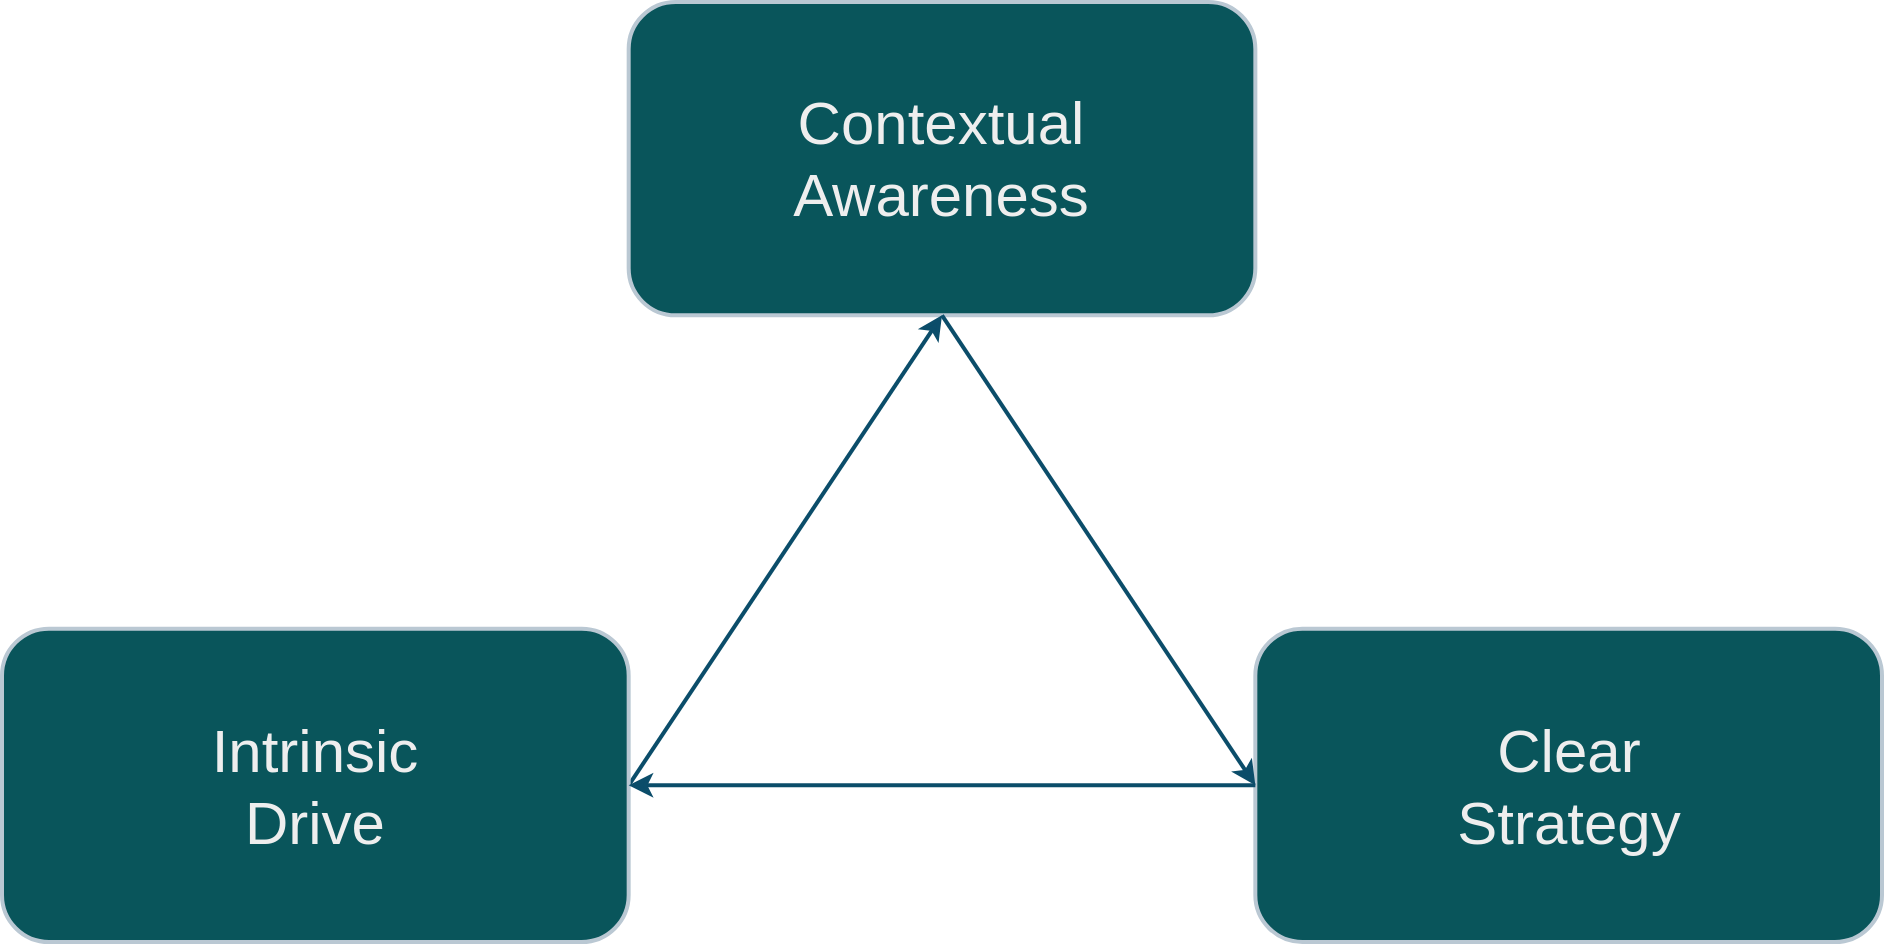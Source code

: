 <mxfile>
    <diagram id="piIeMQWpUwdeLsbxhuyu" name="Page-1">
        <mxGraphModel dx="623" dy="325" grid="1" gridSize="10" guides="1" tooltips="1" connect="1" arrows="1" fold="1" page="1" pageScale="1" pageWidth="1200" pageHeight="800" math="0" shadow="0">
            <root>
                <mxCell id="0"/>
                <mxCell id="1" parent="0"/>
                <mxCell id="13" value="" style="group" parent="1" vertex="1" connectable="0">
                    <mxGeometry x="100" y="40" width="940" height="470" as="geometry"/>
                </mxCell>
                <mxCell id="5" value="&lt;font&gt;&lt;span style=&quot;font-size: 30px&quot;&gt;Contextual&lt;br&gt;Awareness&lt;/span&gt;&lt;/font&gt;" style="whiteSpace=wrap;html=1;rounded=1;fillColor=#09555B;strokeColor=#BAC8D3;fontColor=#EEEEEE;strokeWidth=2;" parent="13" vertex="1">
                    <mxGeometry x="313.333" width="313.333" height="156.667" as="geometry"/>
                </mxCell>
                <mxCell id="6" value="&lt;font style=&quot;font-size: 30px&quot;&gt;Clear&lt;br&gt;Strategy&lt;/font&gt;" style="whiteSpace=wrap;html=1;rounded=1;fillColor=#09555B;strokeColor=#BAC8D3;fontColor=#EEEEEE;strokeWidth=2;" parent="13" vertex="1">
                    <mxGeometry x="626.667" y="313.333" width="313.333" height="156.667" as="geometry"/>
                </mxCell>
                <mxCell id="12" style="edgeStyle=none;orthogonalLoop=1;jettySize=auto;html=1;exitX=0.5;exitY=1;exitDx=0;exitDy=0;entryX=0;entryY=0.5;entryDx=0;entryDy=0;strokeColor=#0B4D6A;strokeWidth=2;" parent="13" source="5" target="6" edge="1">
                    <mxGeometry relative="1" as="geometry"/>
                </mxCell>
                <mxCell id="11" style="orthogonalLoop=1;jettySize=auto;html=1;exitX=1;exitY=0.5;exitDx=0;exitDy=0;entryX=0.5;entryY=1;entryDx=0;entryDy=0;strokeColor=#0B4D6A;strokeWidth=2;" parent="13" source="7" target="5" edge="1">
                    <mxGeometry relative="1" as="geometry"/>
                </mxCell>
                <mxCell id="7" value="&lt;font style=&quot;font-size: 30px&quot;&gt;Intrinsic&lt;br&gt;Drive&lt;/font&gt;" style="whiteSpace=wrap;html=1;rounded=1;fillColor=#09555B;strokeColor=#BAC8D3;fontColor=#EEEEEE;strokeWidth=2;" parent="13" vertex="1">
                    <mxGeometry y="313.333" width="313.333" height="156.667" as="geometry"/>
                </mxCell>
                <mxCell id="10" style="orthogonalLoop=1;jettySize=auto;html=1;exitX=0;exitY=0.5;exitDx=0;exitDy=0;entryX=1;entryY=0.5;entryDx=0;entryDy=0;strokeColor=#0B4D6A;strokeWidth=2;" parent="13" source="6" target="7" edge="1">
                    <mxGeometry relative="1" as="geometry"/>
                </mxCell>
            </root>
        </mxGraphModel>
    </diagram>
</mxfile>